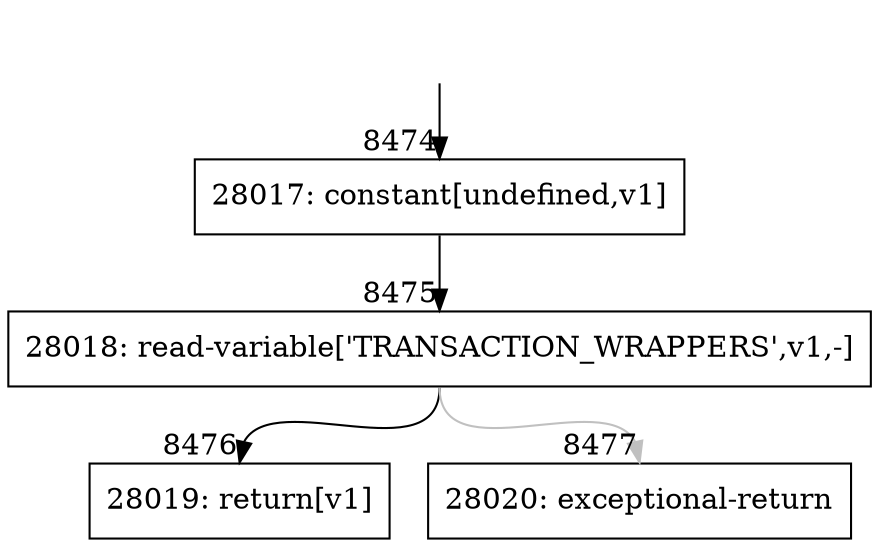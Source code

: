 digraph {
rankdir="TD"
BB_entry625[shape=none,label=""];
BB_entry625 -> BB8474 [tailport=s, headport=n, headlabel="    8474"]
BB8474 [shape=record label="{28017: constant[undefined,v1]}" ] 
BB8474 -> BB8475 [tailport=s, headport=n, headlabel="      8475"]
BB8475 [shape=record label="{28018: read-variable['TRANSACTION_WRAPPERS',v1,-]}" ] 
BB8475 -> BB8476 [tailport=s, headport=n, headlabel="      8476"]
BB8475 -> BB8477 [tailport=s, headport=n, color=gray, headlabel="      8477"]
BB8476 [shape=record label="{28019: return[v1]}" ] 
BB8477 [shape=record label="{28020: exceptional-return}" ] 
//#$~ 14849
}
